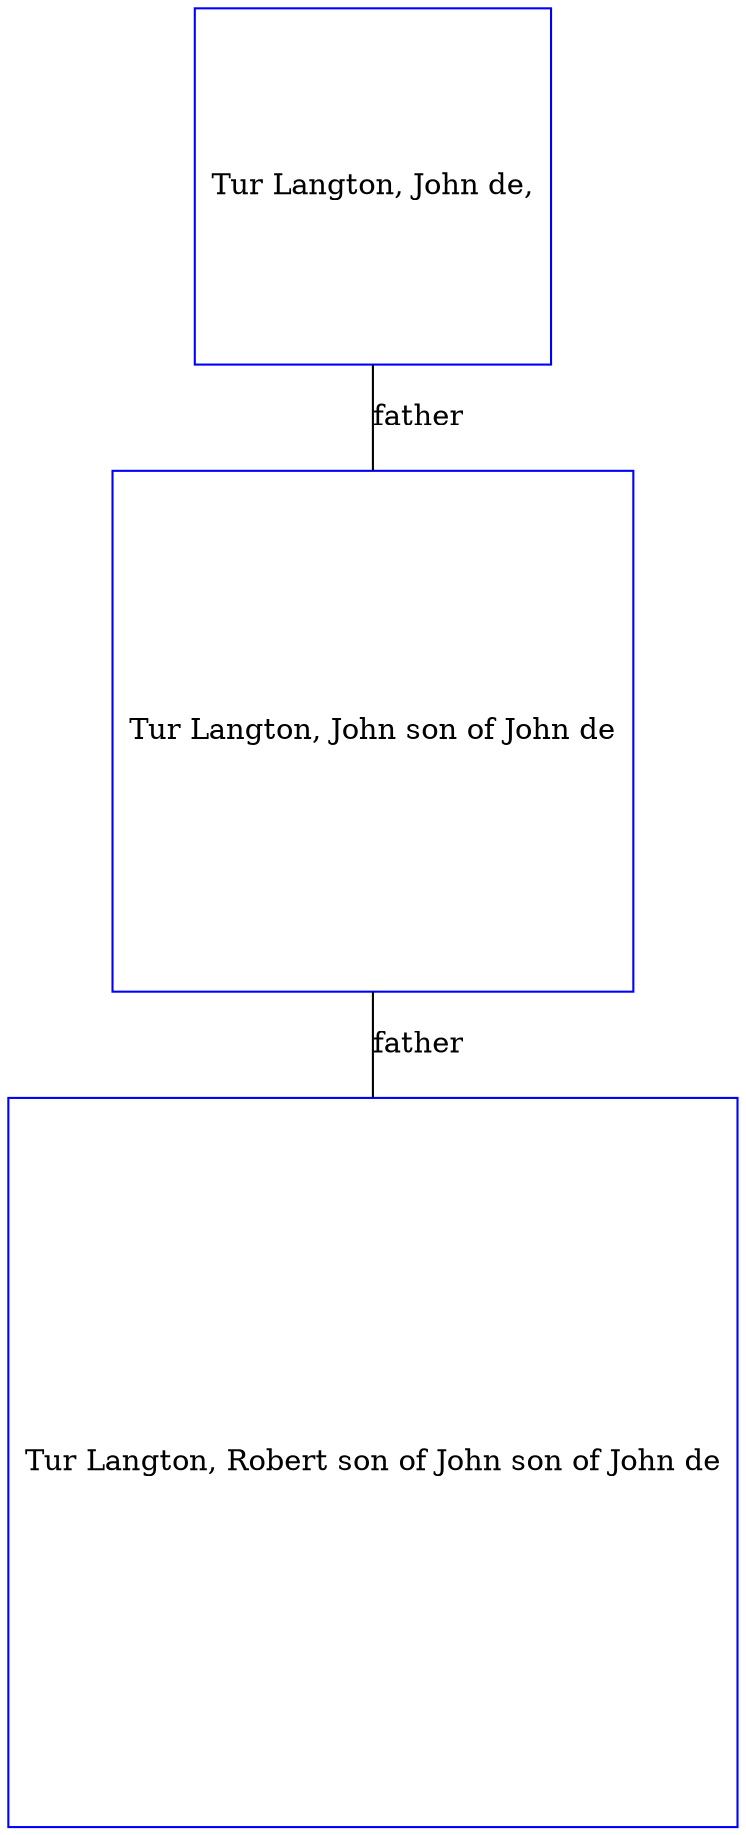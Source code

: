 digraph D {
    edge [dir=none];    node [shape=box];    "009514"   [label="Tur Langton, John de,", shape=box, regular=1, color="blue"] ;
"009513"   [label="Tur Langton, John son of John de", shape=box, regular=1, color="blue"] ;
"009512"   [label="Tur Langton, Robert son of John son of John de", shape=box, regular=1, color="blue"] ;
009514->009513 [label="father",arrowsize=0.0]; 
009513->009512 [label="father",arrowsize=0.0]; 
}